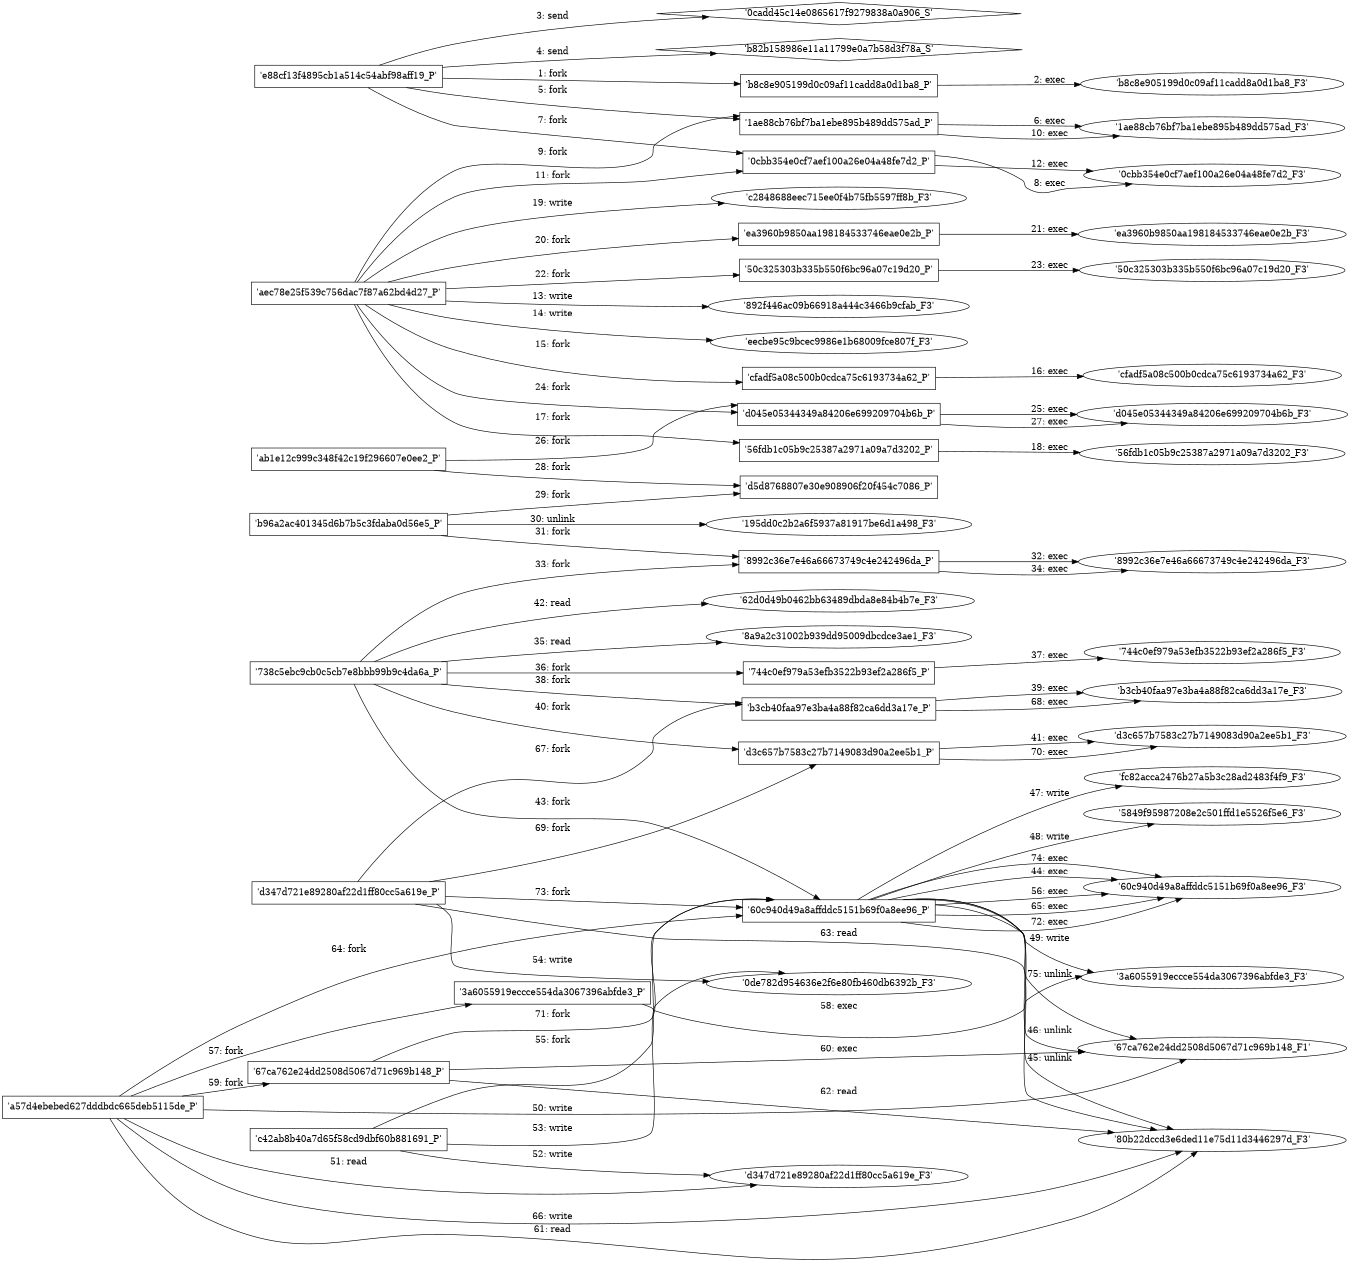 digraph "D:\Learning\Paper\apt\基于CTI的攻击预警\Dataset\攻击图\ASGfromALLCTI\Threat Roundup for May 3 to May 10.dot" {
rankdir="LR"
size="9"
fixedsize="false"
splines="true"
nodesep=0.3
ranksep=0
fontsize=10
overlap="scalexy"
engine= "neato"
	"'e88cf13f4895cb1a514c54abf98aff19_P'" [node_type=Process shape=box]
	"'b8c8e905199d0c09af11cadd8a0d1ba8_P'" [node_type=Process shape=box]
	"'e88cf13f4895cb1a514c54abf98aff19_P'" -> "'b8c8e905199d0c09af11cadd8a0d1ba8_P'" [label="1: fork"]
	"'b8c8e905199d0c09af11cadd8a0d1ba8_P'" [node_type=Process shape=box]
	"'b8c8e905199d0c09af11cadd8a0d1ba8_F3'" [node_type=File shape=ellipse]
	"'b8c8e905199d0c09af11cadd8a0d1ba8_P'" -> "'b8c8e905199d0c09af11cadd8a0d1ba8_F3'" [label="2: exec"]
	"'0cadd45c14e0865617f9279838a0a906_S'" [node_type=Socket shape=diamond]
	"'e88cf13f4895cb1a514c54abf98aff19_P'" [node_type=Process shape=box]
	"'e88cf13f4895cb1a514c54abf98aff19_P'" -> "'0cadd45c14e0865617f9279838a0a906_S'" [label="3: send"]
	"'b82b158986e11a11799e0a7b58d3f78a_S'" [node_type=Socket shape=diamond]
	"'e88cf13f4895cb1a514c54abf98aff19_P'" [node_type=Process shape=box]
	"'e88cf13f4895cb1a514c54abf98aff19_P'" -> "'b82b158986e11a11799e0a7b58d3f78a_S'" [label="4: send"]
	"'e88cf13f4895cb1a514c54abf98aff19_P'" [node_type=Process shape=box]
	"'1ae88cb76bf7ba1ebe895b489dd575ad_P'" [node_type=Process shape=box]
	"'e88cf13f4895cb1a514c54abf98aff19_P'" -> "'1ae88cb76bf7ba1ebe895b489dd575ad_P'" [label="5: fork"]
	"'1ae88cb76bf7ba1ebe895b489dd575ad_P'" [node_type=Process shape=box]
	"'1ae88cb76bf7ba1ebe895b489dd575ad_F3'" [node_type=File shape=ellipse]
	"'1ae88cb76bf7ba1ebe895b489dd575ad_P'" -> "'1ae88cb76bf7ba1ebe895b489dd575ad_F3'" [label="6: exec"]
	"'e88cf13f4895cb1a514c54abf98aff19_P'" [node_type=Process shape=box]
	"'0cbb354e0cf7aef100a26e04a48fe7d2_P'" [node_type=Process shape=box]
	"'e88cf13f4895cb1a514c54abf98aff19_P'" -> "'0cbb354e0cf7aef100a26e04a48fe7d2_P'" [label="7: fork"]
	"'0cbb354e0cf7aef100a26e04a48fe7d2_P'" [node_type=Process shape=box]
	"'0cbb354e0cf7aef100a26e04a48fe7d2_F3'" [node_type=File shape=ellipse]
	"'0cbb354e0cf7aef100a26e04a48fe7d2_P'" -> "'0cbb354e0cf7aef100a26e04a48fe7d2_F3'" [label="8: exec"]
	"'aec78e25f539c756dac7f87a62bd4d27_P'" [node_type=Process shape=box]
	"'1ae88cb76bf7ba1ebe895b489dd575ad_P'" [node_type=Process shape=box]
	"'aec78e25f539c756dac7f87a62bd4d27_P'" -> "'1ae88cb76bf7ba1ebe895b489dd575ad_P'" [label="9: fork"]
	"'1ae88cb76bf7ba1ebe895b489dd575ad_P'" [node_type=Process shape=box]
	"'1ae88cb76bf7ba1ebe895b489dd575ad_F3'" [node_type=File shape=ellipse]
	"'1ae88cb76bf7ba1ebe895b489dd575ad_P'" -> "'1ae88cb76bf7ba1ebe895b489dd575ad_F3'" [label="10: exec"]
	"'aec78e25f539c756dac7f87a62bd4d27_P'" [node_type=Process shape=box]
	"'0cbb354e0cf7aef100a26e04a48fe7d2_P'" [node_type=Process shape=box]
	"'aec78e25f539c756dac7f87a62bd4d27_P'" -> "'0cbb354e0cf7aef100a26e04a48fe7d2_P'" [label="11: fork"]
	"'0cbb354e0cf7aef100a26e04a48fe7d2_P'" [node_type=Process shape=box]
	"'0cbb354e0cf7aef100a26e04a48fe7d2_F3'" [node_type=File shape=ellipse]
	"'0cbb354e0cf7aef100a26e04a48fe7d2_P'" -> "'0cbb354e0cf7aef100a26e04a48fe7d2_F3'" [label="12: exec"]
	"'892f446ac09b66918a444c3466b9cfab_F3'" [node_type=file shape=ellipse]
	"'aec78e25f539c756dac7f87a62bd4d27_P'" [node_type=Process shape=box]
	"'aec78e25f539c756dac7f87a62bd4d27_P'" -> "'892f446ac09b66918a444c3466b9cfab_F3'" [label="13: write"]
	"'eecbe95c9bcec9986e1b68009fce807f_F3'" [node_type=file shape=ellipse]
	"'aec78e25f539c756dac7f87a62bd4d27_P'" [node_type=Process shape=box]
	"'aec78e25f539c756dac7f87a62bd4d27_P'" -> "'eecbe95c9bcec9986e1b68009fce807f_F3'" [label="14: write"]
	"'aec78e25f539c756dac7f87a62bd4d27_P'" [node_type=Process shape=box]
	"'cfadf5a08c500b0cdca75c6193734a62_P'" [node_type=Process shape=box]
	"'aec78e25f539c756dac7f87a62bd4d27_P'" -> "'cfadf5a08c500b0cdca75c6193734a62_P'" [label="15: fork"]
	"'cfadf5a08c500b0cdca75c6193734a62_P'" [node_type=Process shape=box]
	"'cfadf5a08c500b0cdca75c6193734a62_F3'" [node_type=File shape=ellipse]
	"'cfadf5a08c500b0cdca75c6193734a62_P'" -> "'cfadf5a08c500b0cdca75c6193734a62_F3'" [label="16: exec"]
	"'aec78e25f539c756dac7f87a62bd4d27_P'" [node_type=Process shape=box]
	"'56fdb1c05b9c25387a2971a09a7d3202_P'" [node_type=Process shape=box]
	"'aec78e25f539c756dac7f87a62bd4d27_P'" -> "'56fdb1c05b9c25387a2971a09a7d3202_P'" [label="17: fork"]
	"'56fdb1c05b9c25387a2971a09a7d3202_P'" [node_type=Process shape=box]
	"'56fdb1c05b9c25387a2971a09a7d3202_F3'" [node_type=File shape=ellipse]
	"'56fdb1c05b9c25387a2971a09a7d3202_P'" -> "'56fdb1c05b9c25387a2971a09a7d3202_F3'" [label="18: exec"]
	"'c2848688eec715ee0f4b75fb5597ff8b_F3'" [node_type=file shape=ellipse]
	"'aec78e25f539c756dac7f87a62bd4d27_P'" [node_type=Process shape=box]
	"'aec78e25f539c756dac7f87a62bd4d27_P'" -> "'c2848688eec715ee0f4b75fb5597ff8b_F3'" [label="19: write"]
	"'aec78e25f539c756dac7f87a62bd4d27_P'" [node_type=Process shape=box]
	"'ea3960b9850aa198184533746eae0e2b_P'" [node_type=Process shape=box]
	"'aec78e25f539c756dac7f87a62bd4d27_P'" -> "'ea3960b9850aa198184533746eae0e2b_P'" [label="20: fork"]
	"'ea3960b9850aa198184533746eae0e2b_P'" [node_type=Process shape=box]
	"'ea3960b9850aa198184533746eae0e2b_F3'" [node_type=File shape=ellipse]
	"'ea3960b9850aa198184533746eae0e2b_P'" -> "'ea3960b9850aa198184533746eae0e2b_F3'" [label="21: exec"]
	"'aec78e25f539c756dac7f87a62bd4d27_P'" [node_type=Process shape=box]
	"'50c325303b335b550f6bc96a07c19d20_P'" [node_type=Process shape=box]
	"'aec78e25f539c756dac7f87a62bd4d27_P'" -> "'50c325303b335b550f6bc96a07c19d20_P'" [label="22: fork"]
	"'50c325303b335b550f6bc96a07c19d20_P'" [node_type=Process shape=box]
	"'50c325303b335b550f6bc96a07c19d20_F3'" [node_type=File shape=ellipse]
	"'50c325303b335b550f6bc96a07c19d20_P'" -> "'50c325303b335b550f6bc96a07c19d20_F3'" [label="23: exec"]
	"'aec78e25f539c756dac7f87a62bd4d27_P'" [node_type=Process shape=box]
	"'d045e05344349a84206e699209704b6b_P'" [node_type=Process shape=box]
	"'aec78e25f539c756dac7f87a62bd4d27_P'" -> "'d045e05344349a84206e699209704b6b_P'" [label="24: fork"]
	"'d045e05344349a84206e699209704b6b_P'" [node_type=Process shape=box]
	"'d045e05344349a84206e699209704b6b_F3'" [node_type=File shape=ellipse]
	"'d045e05344349a84206e699209704b6b_P'" -> "'d045e05344349a84206e699209704b6b_F3'" [label="25: exec"]
	"'ab1e12c999c348f42c19f296607e0ee2_P'" [node_type=Process shape=box]
	"'d045e05344349a84206e699209704b6b_P'" [node_type=Process shape=box]
	"'ab1e12c999c348f42c19f296607e0ee2_P'" -> "'d045e05344349a84206e699209704b6b_P'" [label="26: fork"]
	"'d045e05344349a84206e699209704b6b_P'" [node_type=Process shape=box]
	"'d045e05344349a84206e699209704b6b_F3'" [node_type=File shape=ellipse]
	"'d045e05344349a84206e699209704b6b_P'" -> "'d045e05344349a84206e699209704b6b_F3'" [label="27: exec"]
	"'ab1e12c999c348f42c19f296607e0ee2_P'" [node_type=Process shape=box]
	"'d5d8768807e30e908906f20f454c7086_P'" [node_type=Process shape=box]
	"'ab1e12c999c348f42c19f296607e0ee2_P'" -> "'d5d8768807e30e908906f20f454c7086_P'" [label="28: fork"]
	"'b96a2ac401345d6b7b5c3fdaba0d56e5_P'" [node_type=Process shape=box]
	"'d5d8768807e30e908906f20f454c7086_P'" [node_type=Process shape=box]
	"'b96a2ac401345d6b7b5c3fdaba0d56e5_P'" -> "'d5d8768807e30e908906f20f454c7086_P'" [label="29: fork"]
	"'195dd0c2b2a6f5937a81917be6d1a498_F3'" [node_type=file shape=ellipse]
	"'b96a2ac401345d6b7b5c3fdaba0d56e5_P'" [node_type=Process shape=box]
	"'b96a2ac401345d6b7b5c3fdaba0d56e5_P'" -> "'195dd0c2b2a6f5937a81917be6d1a498_F3'" [label="30: unlink"]
	"'b96a2ac401345d6b7b5c3fdaba0d56e5_P'" [node_type=Process shape=box]
	"'8992c36e7e46a66673749c4e242496da_P'" [node_type=Process shape=box]
	"'b96a2ac401345d6b7b5c3fdaba0d56e5_P'" -> "'8992c36e7e46a66673749c4e242496da_P'" [label="31: fork"]
	"'8992c36e7e46a66673749c4e242496da_P'" [node_type=Process shape=box]
	"'8992c36e7e46a66673749c4e242496da_F3'" [node_type=File shape=ellipse]
	"'8992c36e7e46a66673749c4e242496da_P'" -> "'8992c36e7e46a66673749c4e242496da_F3'" [label="32: exec"]
	"'738c5ebc9cb0c5cb7e8bbb99b9c4da6a_P'" [node_type=Process shape=box]
	"'8992c36e7e46a66673749c4e242496da_P'" [node_type=Process shape=box]
	"'738c5ebc9cb0c5cb7e8bbb99b9c4da6a_P'" -> "'8992c36e7e46a66673749c4e242496da_P'" [label="33: fork"]
	"'8992c36e7e46a66673749c4e242496da_P'" [node_type=Process shape=box]
	"'8992c36e7e46a66673749c4e242496da_F3'" [node_type=File shape=ellipse]
	"'8992c36e7e46a66673749c4e242496da_P'" -> "'8992c36e7e46a66673749c4e242496da_F3'" [label="34: exec"]
	"'8a9a2c31002b939dd95009dbcdce3ae1_F3'" [node_type=file shape=ellipse]
	"'738c5ebc9cb0c5cb7e8bbb99b9c4da6a_P'" [node_type=Process shape=box]
	"'738c5ebc9cb0c5cb7e8bbb99b9c4da6a_P'" -> "'8a9a2c31002b939dd95009dbcdce3ae1_F3'" [label="35: read"]
	"'738c5ebc9cb0c5cb7e8bbb99b9c4da6a_P'" [node_type=Process shape=box]
	"'744c0ef979a53efb3522b93ef2a286f5_P'" [node_type=Process shape=box]
	"'738c5ebc9cb0c5cb7e8bbb99b9c4da6a_P'" -> "'744c0ef979a53efb3522b93ef2a286f5_P'" [label="36: fork"]
	"'744c0ef979a53efb3522b93ef2a286f5_P'" [node_type=Process shape=box]
	"'744c0ef979a53efb3522b93ef2a286f5_F3'" [node_type=File shape=ellipse]
	"'744c0ef979a53efb3522b93ef2a286f5_P'" -> "'744c0ef979a53efb3522b93ef2a286f5_F3'" [label="37: exec"]
	"'738c5ebc9cb0c5cb7e8bbb99b9c4da6a_P'" [node_type=Process shape=box]
	"'b3cb40faa97e3ba4a88f82ca6dd3a17e_P'" [node_type=Process shape=box]
	"'738c5ebc9cb0c5cb7e8bbb99b9c4da6a_P'" -> "'b3cb40faa97e3ba4a88f82ca6dd3a17e_P'" [label="38: fork"]
	"'b3cb40faa97e3ba4a88f82ca6dd3a17e_P'" [node_type=Process shape=box]
	"'b3cb40faa97e3ba4a88f82ca6dd3a17e_F3'" [node_type=File shape=ellipse]
	"'b3cb40faa97e3ba4a88f82ca6dd3a17e_P'" -> "'b3cb40faa97e3ba4a88f82ca6dd3a17e_F3'" [label="39: exec"]
	"'738c5ebc9cb0c5cb7e8bbb99b9c4da6a_P'" [node_type=Process shape=box]
	"'d3c657b7583c27b7149083d90a2ee5b1_P'" [node_type=Process shape=box]
	"'738c5ebc9cb0c5cb7e8bbb99b9c4da6a_P'" -> "'d3c657b7583c27b7149083d90a2ee5b1_P'" [label="40: fork"]
	"'d3c657b7583c27b7149083d90a2ee5b1_P'" [node_type=Process shape=box]
	"'d3c657b7583c27b7149083d90a2ee5b1_F3'" [node_type=File shape=ellipse]
	"'d3c657b7583c27b7149083d90a2ee5b1_P'" -> "'d3c657b7583c27b7149083d90a2ee5b1_F3'" [label="41: exec"]
	"'62d0d49b0462bb63489dbda8e84b4b7e_F3'" [node_type=file shape=ellipse]
	"'738c5ebc9cb0c5cb7e8bbb99b9c4da6a_P'" [node_type=Process shape=box]
	"'738c5ebc9cb0c5cb7e8bbb99b9c4da6a_P'" -> "'62d0d49b0462bb63489dbda8e84b4b7e_F3'" [label="42: read"]
	"'738c5ebc9cb0c5cb7e8bbb99b9c4da6a_P'" [node_type=Process shape=box]
	"'60c940d49a8affddc5151b69f0a8ee96_P'" [node_type=Process shape=box]
	"'738c5ebc9cb0c5cb7e8bbb99b9c4da6a_P'" -> "'60c940d49a8affddc5151b69f0a8ee96_P'" [label="43: fork"]
	"'60c940d49a8affddc5151b69f0a8ee96_P'" [node_type=Process shape=box]
	"'60c940d49a8affddc5151b69f0a8ee96_F3'" [node_type=File shape=ellipse]
	"'60c940d49a8affddc5151b69f0a8ee96_P'" -> "'60c940d49a8affddc5151b69f0a8ee96_F3'" [label="44: exec"]
	"'80b22dccd3e6ded11e75d11d3446297d_F3'" [node_type=file shape=ellipse]
	"'60c940d49a8affddc5151b69f0a8ee96_P'" [node_type=Process shape=box]
	"'60c940d49a8affddc5151b69f0a8ee96_P'" -> "'80b22dccd3e6ded11e75d11d3446297d_F3'" [label="45: unlink"]
	"'67ca762e24dd2508d5067d71c969b148_F1'" [node_type=file shape=ellipse]
	"'60c940d49a8affddc5151b69f0a8ee96_P'" [node_type=Process shape=box]
	"'60c940d49a8affddc5151b69f0a8ee96_P'" -> "'67ca762e24dd2508d5067d71c969b148_F1'" [label="46: unlink"]
	"'fc82acca2476b27a5b3c28ad2483f4f9_F3'" [node_type=file shape=ellipse]
	"'60c940d49a8affddc5151b69f0a8ee96_P'" [node_type=Process shape=box]
	"'60c940d49a8affddc5151b69f0a8ee96_P'" -> "'fc82acca2476b27a5b3c28ad2483f4f9_F3'" [label="47: write"]
	"'5849f95987208e2c501ffd1e5526f5e6_F3'" [node_type=file shape=ellipse]
	"'60c940d49a8affddc5151b69f0a8ee96_P'" [node_type=Process shape=box]
	"'60c940d49a8affddc5151b69f0a8ee96_P'" -> "'5849f95987208e2c501ffd1e5526f5e6_F3'" [label="48: write"]
	"'3a6055919eccce554da3067396abfde3_F3'" [node_type=file shape=ellipse]
	"'60c940d49a8affddc5151b69f0a8ee96_P'" [node_type=Process shape=box]
	"'60c940d49a8affddc5151b69f0a8ee96_P'" -> "'3a6055919eccce554da3067396abfde3_F3'" [label="49: write"]
	"'67ca762e24dd2508d5067d71c969b148_F1'" [node_type=file shape=ellipse]
	"'a57d4ebebed627dddbdc665deb5115de_P'" [node_type=Process shape=box]
	"'a57d4ebebed627dddbdc665deb5115de_P'" -> "'67ca762e24dd2508d5067d71c969b148_F1'" [label="50: write"]
	"'d347d721e89280af22d1ff80cc5a619e_F3'" [node_type=file shape=ellipse]
	"'a57d4ebebed627dddbdc665deb5115de_P'" [node_type=Process shape=box]
	"'a57d4ebebed627dddbdc665deb5115de_P'" -> "'d347d721e89280af22d1ff80cc5a619e_F3'" [label="51: read"]
	"'d347d721e89280af22d1ff80cc5a619e_F3'" [node_type=file shape=ellipse]
	"'c42ab8b40a7d65f58cd9dbf60b881691_P'" [node_type=Process shape=box]
	"'c42ab8b40a7d65f58cd9dbf60b881691_P'" -> "'d347d721e89280af22d1ff80cc5a619e_F3'" [label="52: write"]
	"'0de782d954636e2f6e80fb460db6392b_F3'" [node_type=file shape=ellipse]
	"'c42ab8b40a7d65f58cd9dbf60b881691_P'" [node_type=Process shape=box]
	"'c42ab8b40a7d65f58cd9dbf60b881691_P'" -> "'0de782d954636e2f6e80fb460db6392b_F3'" [label="53: write"]
	"'0de782d954636e2f6e80fb460db6392b_F3'" [node_type=file shape=ellipse]
	"'d347d721e89280af22d1ff80cc5a619e_P'" [node_type=Process shape=box]
	"'d347d721e89280af22d1ff80cc5a619e_P'" -> "'0de782d954636e2f6e80fb460db6392b_F3'" [label="54: write"]
	"'c42ab8b40a7d65f58cd9dbf60b881691_P'" [node_type=Process shape=box]
	"'60c940d49a8affddc5151b69f0a8ee96_P'" [node_type=Process shape=box]
	"'c42ab8b40a7d65f58cd9dbf60b881691_P'" -> "'60c940d49a8affddc5151b69f0a8ee96_P'" [label="55: fork"]
	"'60c940d49a8affddc5151b69f0a8ee96_P'" [node_type=Process shape=box]
	"'60c940d49a8affddc5151b69f0a8ee96_F3'" [node_type=File shape=ellipse]
	"'60c940d49a8affddc5151b69f0a8ee96_P'" -> "'60c940d49a8affddc5151b69f0a8ee96_F3'" [label="56: exec"]
	"'a57d4ebebed627dddbdc665deb5115de_P'" [node_type=Process shape=box]
	"'3a6055919eccce554da3067396abfde3_P'" [node_type=Process shape=box]
	"'a57d4ebebed627dddbdc665deb5115de_P'" -> "'3a6055919eccce554da3067396abfde3_P'" [label="57: fork"]
	"'3a6055919eccce554da3067396abfde3_P'" [node_type=Process shape=box]
	"'3a6055919eccce554da3067396abfde3_F3'" [node_type=File shape=ellipse]
	"'3a6055919eccce554da3067396abfde3_P'" -> "'3a6055919eccce554da3067396abfde3_F3'" [label="58: exec"]
	"'a57d4ebebed627dddbdc665deb5115de_P'" [node_type=Process shape=box]
	"'67ca762e24dd2508d5067d71c969b148_P'" [node_type=Process shape=box]
	"'a57d4ebebed627dddbdc665deb5115de_P'" -> "'67ca762e24dd2508d5067d71c969b148_P'" [label="59: fork"]
	"'67ca762e24dd2508d5067d71c969b148_P'" [node_type=Process shape=box]
	"'67ca762e24dd2508d5067d71c969b148_F1'" [node_type=File shape=ellipse]
	"'67ca762e24dd2508d5067d71c969b148_P'" -> "'67ca762e24dd2508d5067d71c969b148_F1'" [label="60: exec"]
	"'80b22dccd3e6ded11e75d11d3446297d_F3'" [node_type=file shape=ellipse]
	"'a57d4ebebed627dddbdc665deb5115de_P'" [node_type=Process shape=box]
	"'a57d4ebebed627dddbdc665deb5115de_P'" -> "'80b22dccd3e6ded11e75d11d3446297d_F3'" [label="61: read"]
	"'80b22dccd3e6ded11e75d11d3446297d_F3'" [node_type=file shape=ellipse]
	"'67ca762e24dd2508d5067d71c969b148_P'" [node_type=Process shape=box]
	"'67ca762e24dd2508d5067d71c969b148_P'" -> "'80b22dccd3e6ded11e75d11d3446297d_F3'" [label="62: read"]
	"'80b22dccd3e6ded11e75d11d3446297d_F3'" [node_type=file shape=ellipse]
	"'d347d721e89280af22d1ff80cc5a619e_P'" [node_type=Process shape=box]
	"'d347d721e89280af22d1ff80cc5a619e_P'" -> "'80b22dccd3e6ded11e75d11d3446297d_F3'" [label="63: read"]
	"'a57d4ebebed627dddbdc665deb5115de_P'" [node_type=Process shape=box]
	"'60c940d49a8affddc5151b69f0a8ee96_P'" [node_type=Process shape=box]
	"'a57d4ebebed627dddbdc665deb5115de_P'" -> "'60c940d49a8affddc5151b69f0a8ee96_P'" [label="64: fork"]
	"'60c940d49a8affddc5151b69f0a8ee96_P'" [node_type=Process shape=box]
	"'60c940d49a8affddc5151b69f0a8ee96_F3'" [node_type=File shape=ellipse]
	"'60c940d49a8affddc5151b69f0a8ee96_P'" -> "'60c940d49a8affddc5151b69f0a8ee96_F3'" [label="65: exec"]
	"'80b22dccd3e6ded11e75d11d3446297d_F3'" [node_type=file shape=ellipse]
	"'a57d4ebebed627dddbdc665deb5115de_P'" [node_type=Process shape=box]
	"'a57d4ebebed627dddbdc665deb5115de_P'" -> "'80b22dccd3e6ded11e75d11d3446297d_F3'" [label="66: write"]
	"'d347d721e89280af22d1ff80cc5a619e_P'" [node_type=Process shape=box]
	"'b3cb40faa97e3ba4a88f82ca6dd3a17e_P'" [node_type=Process shape=box]
	"'d347d721e89280af22d1ff80cc5a619e_P'" -> "'b3cb40faa97e3ba4a88f82ca6dd3a17e_P'" [label="67: fork"]
	"'b3cb40faa97e3ba4a88f82ca6dd3a17e_P'" [node_type=Process shape=box]
	"'b3cb40faa97e3ba4a88f82ca6dd3a17e_F3'" [node_type=File shape=ellipse]
	"'b3cb40faa97e3ba4a88f82ca6dd3a17e_P'" -> "'b3cb40faa97e3ba4a88f82ca6dd3a17e_F3'" [label="68: exec"]
	"'d347d721e89280af22d1ff80cc5a619e_P'" [node_type=Process shape=box]
	"'d3c657b7583c27b7149083d90a2ee5b1_P'" [node_type=Process shape=box]
	"'d347d721e89280af22d1ff80cc5a619e_P'" -> "'d3c657b7583c27b7149083d90a2ee5b1_P'" [label="69: fork"]
	"'d3c657b7583c27b7149083d90a2ee5b1_P'" [node_type=Process shape=box]
	"'d3c657b7583c27b7149083d90a2ee5b1_F3'" [node_type=File shape=ellipse]
	"'d3c657b7583c27b7149083d90a2ee5b1_P'" -> "'d3c657b7583c27b7149083d90a2ee5b1_F3'" [label="70: exec"]
	"'67ca762e24dd2508d5067d71c969b148_P'" [node_type=Process shape=box]
	"'60c940d49a8affddc5151b69f0a8ee96_P'" [node_type=Process shape=box]
	"'67ca762e24dd2508d5067d71c969b148_P'" -> "'60c940d49a8affddc5151b69f0a8ee96_P'" [label="71: fork"]
	"'60c940d49a8affddc5151b69f0a8ee96_P'" [node_type=Process shape=box]
	"'60c940d49a8affddc5151b69f0a8ee96_F3'" [node_type=File shape=ellipse]
	"'60c940d49a8affddc5151b69f0a8ee96_P'" -> "'60c940d49a8affddc5151b69f0a8ee96_F3'" [label="72: exec"]
	"'d347d721e89280af22d1ff80cc5a619e_P'" [node_type=Process shape=box]
	"'60c940d49a8affddc5151b69f0a8ee96_P'" [node_type=Process shape=box]
	"'d347d721e89280af22d1ff80cc5a619e_P'" -> "'60c940d49a8affddc5151b69f0a8ee96_P'" [label="73: fork"]
	"'60c940d49a8affddc5151b69f0a8ee96_P'" [node_type=Process shape=box]
	"'60c940d49a8affddc5151b69f0a8ee96_F3'" [node_type=File shape=ellipse]
	"'60c940d49a8affddc5151b69f0a8ee96_P'" -> "'60c940d49a8affddc5151b69f0a8ee96_F3'" [label="74: exec"]
	"'67ca762e24dd2508d5067d71c969b148_F1'" [node_type=file shape=ellipse]
	"'60c940d49a8affddc5151b69f0a8ee96_P'" [node_type=Process shape=box]
	"'60c940d49a8affddc5151b69f0a8ee96_P'" -> "'67ca762e24dd2508d5067d71c969b148_F1'" [label="75: unlink"]
}
